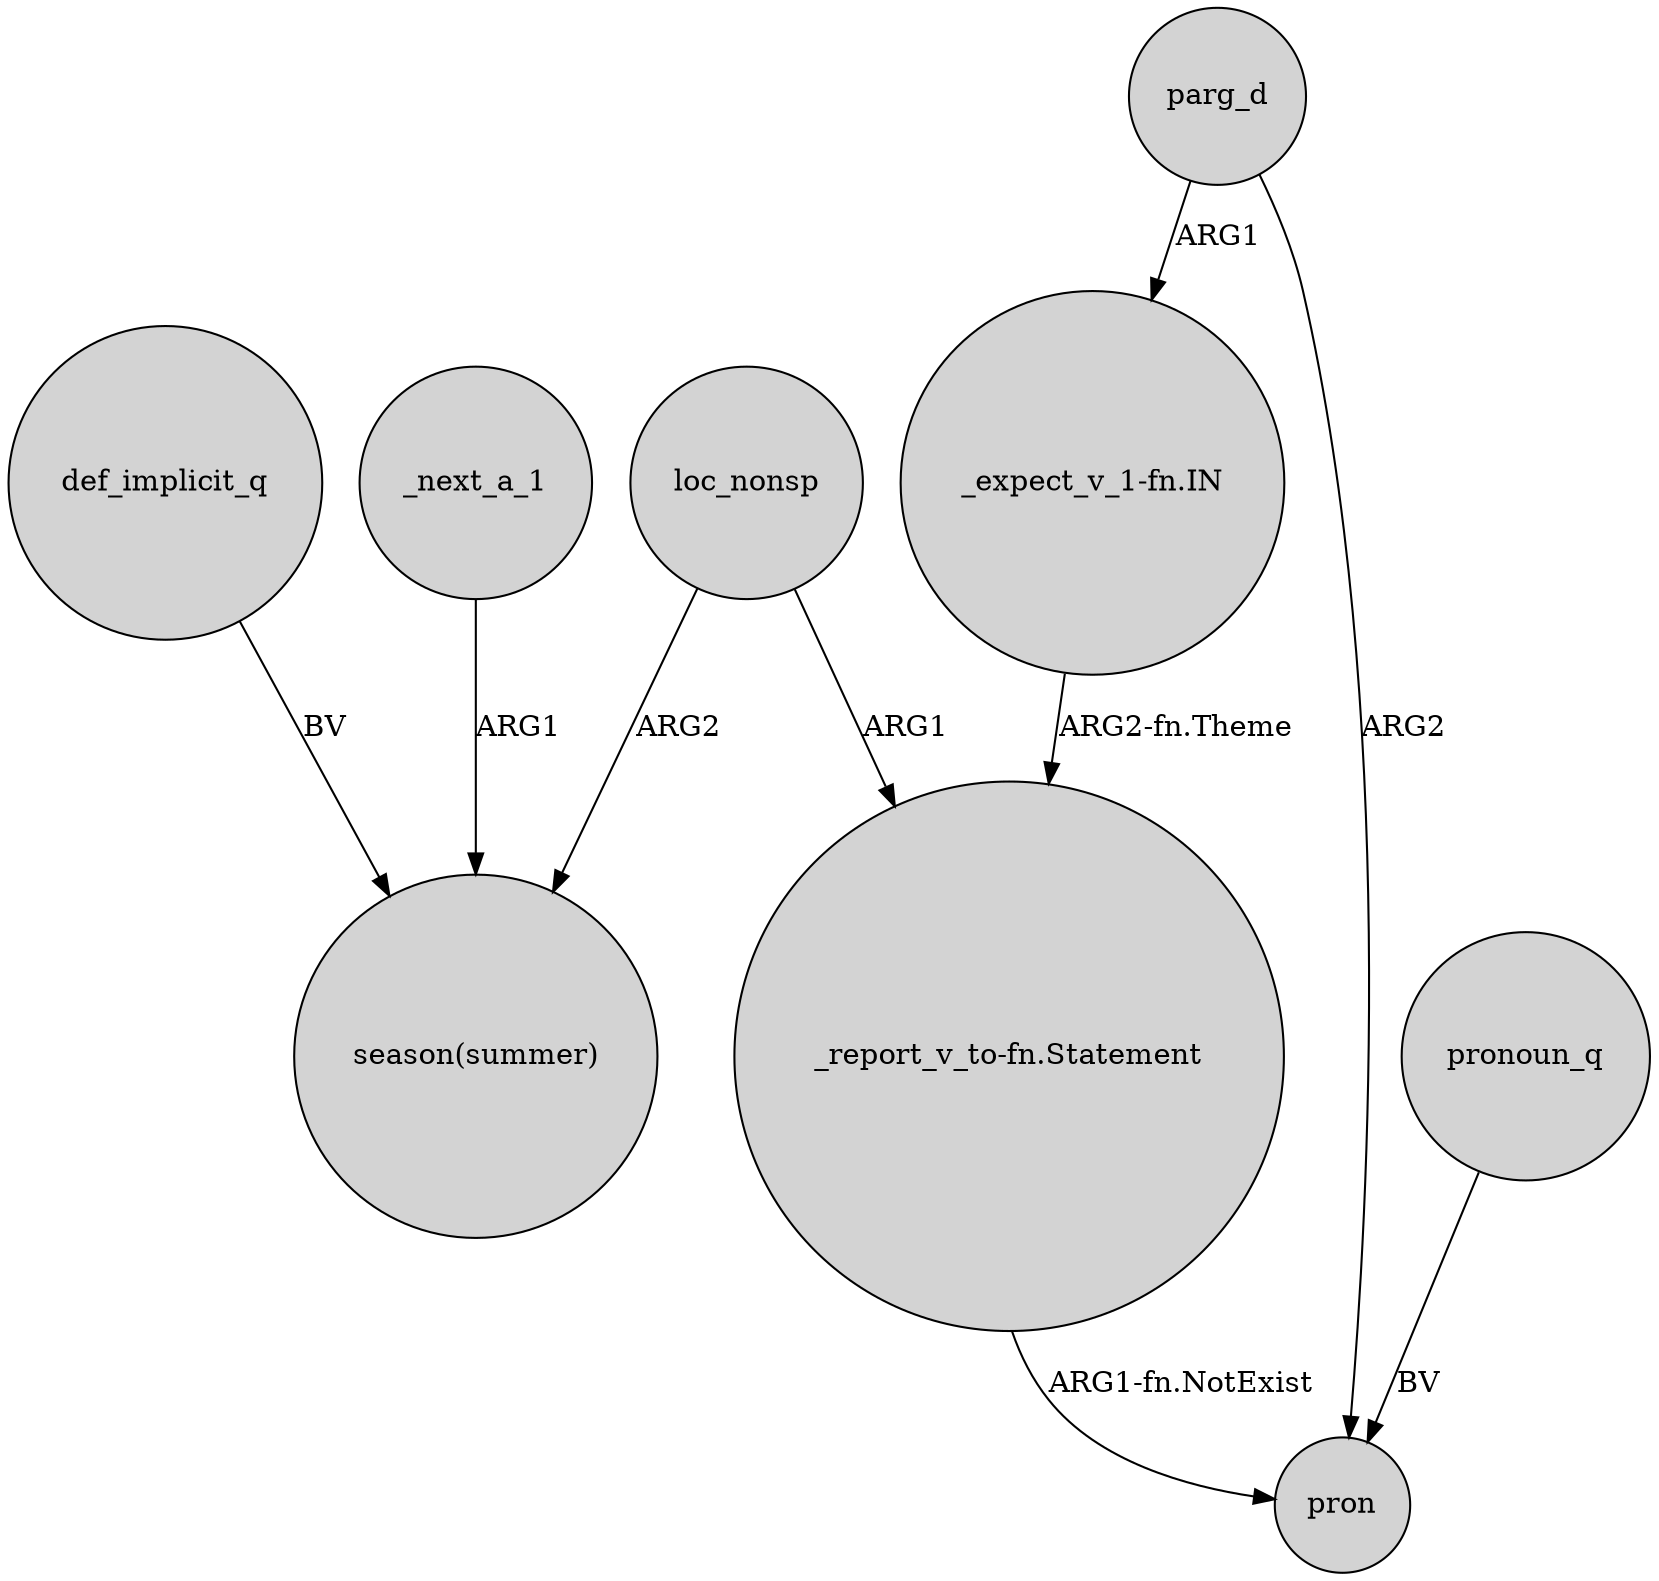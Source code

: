 digraph {
	node [shape=circle style=filled]
	loc_nonsp -> "season(summer)" [label=ARG2]
	_next_a_1 -> "season(summer)" [label=ARG1]
	loc_nonsp -> "_report_v_to-fn.Statement" [label=ARG1]
	def_implicit_q -> "season(summer)" [label=BV]
	"_expect_v_1-fn.IN" -> "_report_v_to-fn.Statement" [label="ARG2-fn.Theme"]
	parg_d -> "_expect_v_1-fn.IN" [label=ARG1]
	"_report_v_to-fn.Statement" -> pron [label="ARG1-fn.NotExist"]
	parg_d -> pron [label=ARG2]
	pronoun_q -> pron [label=BV]
}
